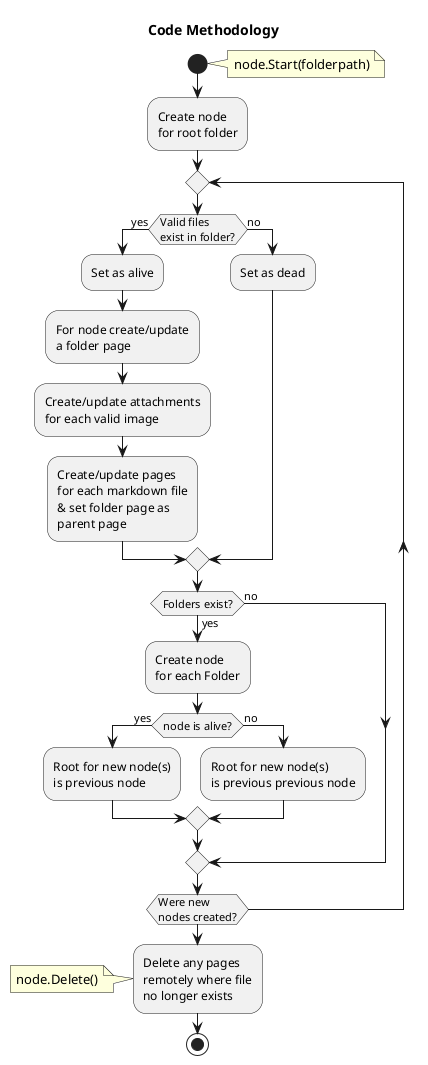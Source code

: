 title Code Methodology

@startuml

title Code Methodology


start
note right: node.Start(folderpath)
:Create node 
for root folder;

repeat

if (Valid files
exist in folder?) then (yes)
  :Set as alive;
  :For node create/update 
  a folder page;
  :Create/update attachments
  for each valid image;
  :Create/update pages
  for each markdown file
  & set folder page as 
  parent page;

else (no)
  :Set as dead;
endif
if (Folders exist?) then (yes)
  :Create node
  for each Folder;
if (node is alive?) then (yes)
  :Root for new node(s) 
  is previous node;
else (no)
   :Root for new node(s) 
  is previous previous node;
endif
else (no)
endif
repeat while (Were new 
nodes created?)
:Delete any pages
remotely where file
no longer exists;
note left: node.Delete()
stop

@enduml